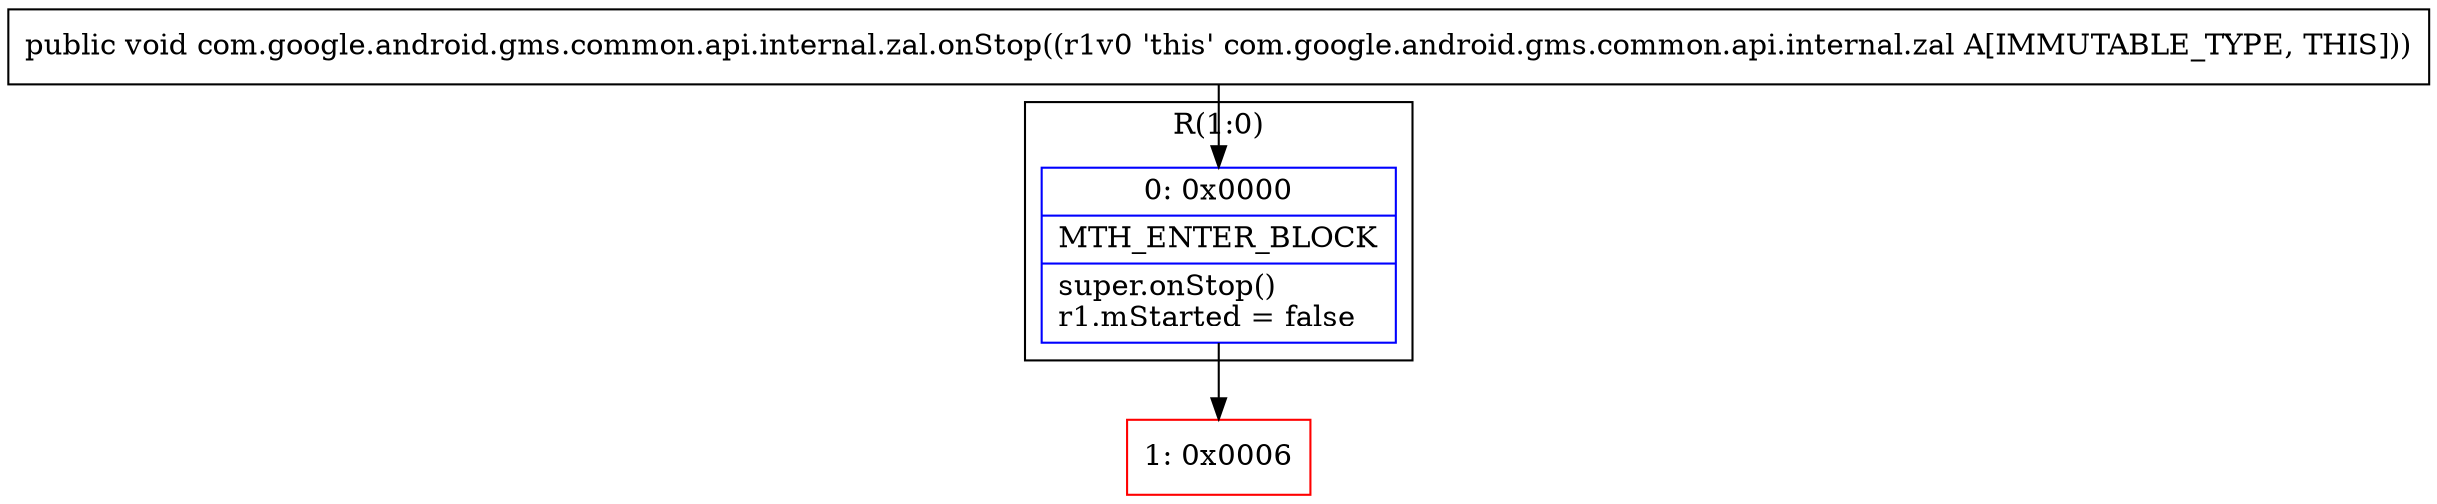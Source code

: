 digraph "CFG forcom.google.android.gms.common.api.internal.zal.onStop()V" {
subgraph cluster_Region_1877554315 {
label = "R(1:0)";
node [shape=record,color=blue];
Node_0 [shape=record,label="{0\:\ 0x0000|MTH_ENTER_BLOCK\l|super.onStop()\lr1.mStarted = false\l}"];
}
Node_1 [shape=record,color=red,label="{1\:\ 0x0006}"];
MethodNode[shape=record,label="{public void com.google.android.gms.common.api.internal.zal.onStop((r1v0 'this' com.google.android.gms.common.api.internal.zal A[IMMUTABLE_TYPE, THIS])) }"];
MethodNode -> Node_0;
Node_0 -> Node_1;
}

